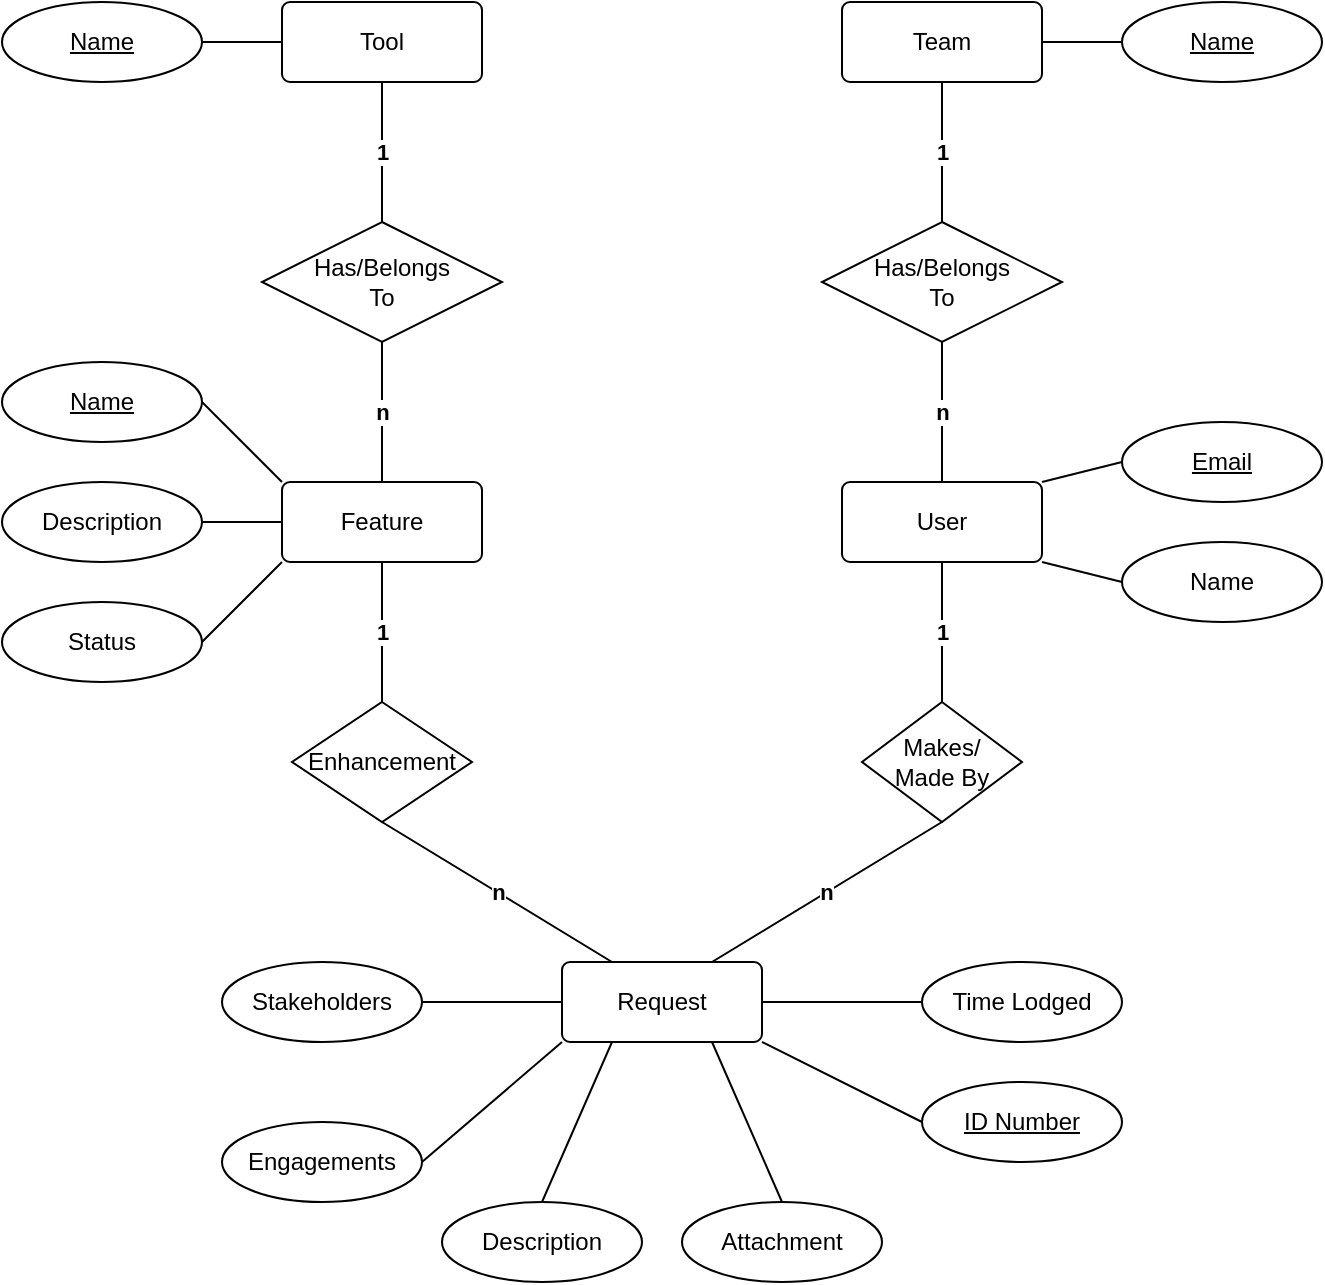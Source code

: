 <mxfile version="12.9.9" type="device"><diagram id="qAYX-Z-JDw2FXTepHK1C" name="Page-1"><mxGraphModel dx="1426" dy="860" grid="1" gridSize="10" guides="1" tooltips="1" connect="1" arrows="1" fold="1" page="1" pageScale="1" pageWidth="827" pageHeight="1169" math="0" shadow="0"><root><mxCell id="0"/><mxCell id="1" parent="0"/><mxCell id="Er9capogCvNs7tLSGrzQ-30" value="&lt;b&gt;1&lt;/b&gt;" style="edgeStyle=none;rounded=0;orthogonalLoop=1;jettySize=auto;html=1;exitX=0.5;exitY=1;exitDx=0;exitDy=0;entryX=0.5;entryY=0;entryDx=0;entryDy=0;endArrow=none;endFill=0;" edge="1" parent="1" source="Er9capogCvNs7tLSGrzQ-1" target="Er9capogCvNs7tLSGrzQ-27"><mxGeometry relative="1" as="geometry"/></mxCell><mxCell id="Er9capogCvNs7tLSGrzQ-1" value="Tool" style="rounded=1;arcSize=10;whiteSpace=wrap;html=1;align=center;" vertex="1" parent="1"><mxGeometry x="290" y="160" width="100" height="40" as="geometry"/></mxCell><mxCell id="Er9capogCvNs7tLSGrzQ-2" value="Feature" style="rounded=1;arcSize=10;whiteSpace=wrap;html=1;align=center;" vertex="1" parent="1"><mxGeometry x="290" y="400" width="100" height="40" as="geometry"/></mxCell><mxCell id="Er9capogCvNs7tLSGrzQ-9" style="rounded=0;orthogonalLoop=1;jettySize=auto;html=1;exitX=1;exitY=0;exitDx=0;exitDy=0;entryX=0;entryY=0.5;entryDx=0;entryDy=0;endArrow=none;endFill=0;" edge="1" parent="1" source="Er9capogCvNs7tLSGrzQ-3" target="Er9capogCvNs7tLSGrzQ-6"><mxGeometry relative="1" as="geometry"/></mxCell><mxCell id="Er9capogCvNs7tLSGrzQ-10" style="edgeStyle=none;rounded=0;orthogonalLoop=1;jettySize=auto;html=1;exitX=1;exitY=1;exitDx=0;exitDy=0;entryX=0;entryY=0.5;entryDx=0;entryDy=0;endArrow=none;endFill=0;" edge="1" parent="1" source="Er9capogCvNs7tLSGrzQ-3" target="Er9capogCvNs7tLSGrzQ-8"><mxGeometry relative="1" as="geometry"/></mxCell><mxCell id="Er9capogCvNs7tLSGrzQ-20" value="&lt;b&gt;1&lt;/b&gt;" style="edgeStyle=none;rounded=0;orthogonalLoop=1;jettySize=auto;html=1;exitX=0.5;exitY=1;exitDx=0;exitDy=0;entryX=0.5;entryY=0;entryDx=0;entryDy=0;endArrow=none;endFill=0;" edge="1" parent="1" source="Er9capogCvNs7tLSGrzQ-3" target="Er9capogCvNs7tLSGrzQ-19"><mxGeometry relative="1" as="geometry"/></mxCell><mxCell id="Er9capogCvNs7tLSGrzQ-3" value="User" style="rounded=1;arcSize=10;whiteSpace=wrap;html=1;align=center;" vertex="1" parent="1"><mxGeometry x="570" y="400" width="100" height="40" as="geometry"/></mxCell><mxCell id="Er9capogCvNs7tLSGrzQ-24" style="edgeStyle=none;rounded=0;orthogonalLoop=1;jettySize=auto;html=1;exitX=1;exitY=0.5;exitDx=0;exitDy=0;entryX=0;entryY=0.5;entryDx=0;entryDy=0;endArrow=none;endFill=0;" edge="1" parent="1" source="Er9capogCvNs7tLSGrzQ-4" target="Er9capogCvNs7tLSGrzQ-18"><mxGeometry relative="1" as="geometry"/></mxCell><mxCell id="Er9capogCvNs7tLSGrzQ-25" style="edgeStyle=none;rounded=0;orthogonalLoop=1;jettySize=auto;html=1;exitX=1;exitY=1;exitDx=0;exitDy=0;entryX=0;entryY=0.5;entryDx=0;entryDy=0;endArrow=none;endFill=0;" edge="1" parent="1" source="Er9capogCvNs7tLSGrzQ-4" target="Er9capogCvNs7tLSGrzQ-17"><mxGeometry relative="1" as="geometry"/></mxCell><mxCell id="Er9capogCvNs7tLSGrzQ-47" style="edgeStyle=none;rounded=0;orthogonalLoop=1;jettySize=auto;html=1;exitX=0.75;exitY=1;exitDx=0;exitDy=0;entryX=0.5;entryY=0;entryDx=0;entryDy=0;endArrow=none;endFill=0;" edge="1" parent="1" source="Er9capogCvNs7tLSGrzQ-4" target="Er9capogCvNs7tLSGrzQ-46"><mxGeometry relative="1" as="geometry"/></mxCell><mxCell id="Er9capogCvNs7tLSGrzQ-4" value="Request" style="rounded=1;arcSize=10;whiteSpace=wrap;html=1;align=center;" vertex="1" parent="1"><mxGeometry x="430" y="640" width="100" height="40" as="geometry"/></mxCell><mxCell id="Er9capogCvNs7tLSGrzQ-16" style="edgeStyle=none;rounded=0;orthogonalLoop=1;jettySize=auto;html=1;exitX=1;exitY=0.5;exitDx=0;exitDy=0;entryX=0;entryY=0.5;entryDx=0;entryDy=0;endArrow=none;endFill=0;" edge="1" parent="1" source="Er9capogCvNs7tLSGrzQ-5" target="Er9capogCvNs7tLSGrzQ-15"><mxGeometry relative="1" as="geometry"/></mxCell><mxCell id="Er9capogCvNs7tLSGrzQ-5" value="Team" style="rounded=1;arcSize=10;whiteSpace=wrap;html=1;align=center;" vertex="1" parent="1"><mxGeometry x="570" y="160" width="100" height="40" as="geometry"/></mxCell><mxCell id="Er9capogCvNs7tLSGrzQ-6" value="Email" style="ellipse;whiteSpace=wrap;html=1;align=center;fontStyle=4;" vertex="1" parent="1"><mxGeometry x="710" y="370" width="100" height="40" as="geometry"/></mxCell><mxCell id="Er9capogCvNs7tLSGrzQ-8" value="Name" style="ellipse;whiteSpace=wrap;html=1;align=center;" vertex="1" parent="1"><mxGeometry x="710" y="430" width="100" height="40" as="geometry"/></mxCell><mxCell id="Er9capogCvNs7tLSGrzQ-12" value="&lt;b&gt;n&lt;/b&gt;" style="edgeStyle=none;rounded=0;orthogonalLoop=1;jettySize=auto;html=1;exitX=0.5;exitY=1;exitDx=0;exitDy=0;entryX=0.5;entryY=0;entryDx=0;entryDy=0;endArrow=none;endFill=0;" edge="1" parent="1" source="Er9capogCvNs7tLSGrzQ-11" target="Er9capogCvNs7tLSGrzQ-3"><mxGeometry relative="1" as="geometry"/></mxCell><mxCell id="Er9capogCvNs7tLSGrzQ-13" value="&lt;b&gt;1&lt;/b&gt;" style="edgeStyle=none;rounded=0;orthogonalLoop=1;jettySize=auto;html=1;exitX=0.5;exitY=0;exitDx=0;exitDy=0;entryX=0.5;entryY=1;entryDx=0;entryDy=0;endArrow=none;endFill=0;" edge="1" parent="1" source="Er9capogCvNs7tLSGrzQ-11" target="Er9capogCvNs7tLSGrzQ-5"><mxGeometry relative="1" as="geometry"/></mxCell><mxCell id="Er9capogCvNs7tLSGrzQ-11" value="Has/Belongs&lt;br&gt;To" style="shape=rhombus;perimeter=rhombusPerimeter;whiteSpace=wrap;html=1;align=center;" vertex="1" parent="1"><mxGeometry x="560" y="270" width="120" height="60" as="geometry"/></mxCell><mxCell id="Er9capogCvNs7tLSGrzQ-15" value="Name" style="ellipse;whiteSpace=wrap;html=1;align=center;fontStyle=4;" vertex="1" parent="1"><mxGeometry x="710" y="160" width="100" height="40" as="geometry"/></mxCell><mxCell id="Er9capogCvNs7tLSGrzQ-17" value="ID Number" style="ellipse;whiteSpace=wrap;html=1;align=center;fontStyle=4;" vertex="1" parent="1"><mxGeometry x="610" y="700" width="100" height="40" as="geometry"/></mxCell><mxCell id="Er9capogCvNs7tLSGrzQ-18" value="Time Lodged" style="ellipse;whiteSpace=wrap;html=1;align=center;" vertex="1" parent="1"><mxGeometry x="610" y="640" width="100" height="40" as="geometry"/></mxCell><mxCell id="Er9capogCvNs7tLSGrzQ-21" value="&lt;span&gt;n&lt;/span&gt;" style="edgeStyle=none;rounded=0;orthogonalLoop=1;jettySize=auto;html=1;exitX=0.5;exitY=1;exitDx=0;exitDy=0;entryX=0.75;entryY=0;entryDx=0;entryDy=0;endArrow=none;endFill=0;fontStyle=1" edge="1" parent="1" source="Er9capogCvNs7tLSGrzQ-19" target="Er9capogCvNs7tLSGrzQ-4"><mxGeometry relative="1" as="geometry"/></mxCell><mxCell id="Er9capogCvNs7tLSGrzQ-19" value="Makes/&lt;br&gt;Made By" style="shape=rhombus;perimeter=rhombusPerimeter;whiteSpace=wrap;html=1;align=center;" vertex="1" parent="1"><mxGeometry x="580" y="510" width="80" height="60" as="geometry"/></mxCell><mxCell id="Er9capogCvNs7tLSGrzQ-28" value="&lt;span&gt;n&lt;/span&gt;" style="edgeStyle=none;rounded=0;orthogonalLoop=1;jettySize=auto;html=1;exitX=0.5;exitY=1;exitDx=0;exitDy=0;entryX=0.25;entryY=0;entryDx=0;entryDy=0;endArrow=none;endFill=0;fontStyle=1" edge="1" parent="1" source="Er9capogCvNs7tLSGrzQ-26" target="Er9capogCvNs7tLSGrzQ-4"><mxGeometry relative="1" as="geometry"/></mxCell><mxCell id="Er9capogCvNs7tLSGrzQ-29" value="&lt;span&gt;1&lt;/span&gt;" style="edgeStyle=none;rounded=0;orthogonalLoop=1;jettySize=auto;html=1;exitX=0.5;exitY=0;exitDx=0;exitDy=0;entryX=0.5;entryY=1;entryDx=0;entryDy=0;endArrow=none;endFill=0;fontStyle=1" edge="1" parent="1" source="Er9capogCvNs7tLSGrzQ-26" target="Er9capogCvNs7tLSGrzQ-2"><mxGeometry relative="1" as="geometry"/></mxCell><mxCell id="Er9capogCvNs7tLSGrzQ-26" value="Enhancement" style="shape=rhombus;perimeter=rhombusPerimeter;whiteSpace=wrap;html=1;align=center;" vertex="1" parent="1"><mxGeometry x="295" y="510" width="90" height="60" as="geometry"/></mxCell><mxCell id="Er9capogCvNs7tLSGrzQ-31" value="&lt;b&gt;n&lt;/b&gt;" style="edgeStyle=none;rounded=0;orthogonalLoop=1;jettySize=auto;html=1;exitX=0.5;exitY=1;exitDx=0;exitDy=0;entryX=0.5;entryY=0;entryDx=0;entryDy=0;endArrow=none;endFill=0;" edge="1" parent="1" source="Er9capogCvNs7tLSGrzQ-27" target="Er9capogCvNs7tLSGrzQ-2"><mxGeometry relative="1" as="geometry"/></mxCell><mxCell id="Er9capogCvNs7tLSGrzQ-27" value="Has/Belongs&lt;br&gt;To" style="shape=rhombus;perimeter=rhombusPerimeter;whiteSpace=wrap;html=1;align=center;" vertex="1" parent="1"><mxGeometry x="280" y="270" width="120" height="60" as="geometry"/></mxCell><mxCell id="Er9capogCvNs7tLSGrzQ-33" style="edgeStyle=none;rounded=0;orthogonalLoop=1;jettySize=auto;html=1;exitX=1;exitY=0.5;exitDx=0;exitDy=0;entryX=0;entryY=0.5;entryDx=0;entryDy=0;endArrow=none;endFill=0;" edge="1" parent="1" source="Er9capogCvNs7tLSGrzQ-32" target="Er9capogCvNs7tLSGrzQ-1"><mxGeometry relative="1" as="geometry"/></mxCell><mxCell id="Er9capogCvNs7tLSGrzQ-32" value="Name" style="ellipse;whiteSpace=wrap;html=1;align=center;fontStyle=4;" vertex="1" parent="1"><mxGeometry x="150" y="160" width="100" height="40" as="geometry"/></mxCell><mxCell id="Er9capogCvNs7tLSGrzQ-35" style="edgeStyle=none;rounded=0;orthogonalLoop=1;jettySize=auto;html=1;exitX=1;exitY=0.5;exitDx=0;exitDy=0;entryX=0;entryY=0;entryDx=0;entryDy=0;endArrow=none;endFill=0;" edge="1" parent="1" source="Er9capogCvNs7tLSGrzQ-34" target="Er9capogCvNs7tLSGrzQ-2"><mxGeometry relative="1" as="geometry"/></mxCell><mxCell id="Er9capogCvNs7tLSGrzQ-34" value="Name" style="ellipse;whiteSpace=wrap;html=1;align=center;fontStyle=4;" vertex="1" parent="1"><mxGeometry x="150" y="340" width="100" height="40" as="geometry"/></mxCell><mxCell id="Er9capogCvNs7tLSGrzQ-37" style="edgeStyle=none;rounded=0;orthogonalLoop=1;jettySize=auto;html=1;exitX=1;exitY=0.5;exitDx=0;exitDy=0;entryX=0;entryY=0.5;entryDx=0;entryDy=0;endArrow=none;endFill=0;" edge="1" parent="1" source="Er9capogCvNs7tLSGrzQ-36" target="Er9capogCvNs7tLSGrzQ-2"><mxGeometry relative="1" as="geometry"/></mxCell><mxCell id="Er9capogCvNs7tLSGrzQ-36" value="Description" style="ellipse;whiteSpace=wrap;html=1;align=center;" vertex="1" parent="1"><mxGeometry x="150" y="400" width="100" height="40" as="geometry"/></mxCell><mxCell id="Er9capogCvNs7tLSGrzQ-39" style="edgeStyle=none;rounded=0;orthogonalLoop=1;jettySize=auto;html=1;exitX=1;exitY=0.5;exitDx=0;exitDy=0;entryX=0;entryY=1;entryDx=0;entryDy=0;endArrow=none;endFill=0;" edge="1" parent="1" source="Er9capogCvNs7tLSGrzQ-38" target="Er9capogCvNs7tLSGrzQ-2"><mxGeometry relative="1" as="geometry"/></mxCell><mxCell id="Er9capogCvNs7tLSGrzQ-38" value="Status" style="ellipse;whiteSpace=wrap;html=1;align=center;" vertex="1" parent="1"><mxGeometry x="150" y="460" width="100" height="40" as="geometry"/></mxCell><mxCell id="Er9capogCvNs7tLSGrzQ-41" style="edgeStyle=none;rounded=0;orthogonalLoop=1;jettySize=auto;html=1;exitX=1;exitY=0.5;exitDx=0;exitDy=0;entryX=0;entryY=0.5;entryDx=0;entryDy=0;endArrow=none;endFill=0;" edge="1" parent="1" source="Er9capogCvNs7tLSGrzQ-40" target="Er9capogCvNs7tLSGrzQ-4"><mxGeometry relative="1" as="geometry"/></mxCell><mxCell id="Er9capogCvNs7tLSGrzQ-40" value="Stakeholders" style="ellipse;whiteSpace=wrap;html=1;align=center;" vertex="1" parent="1"><mxGeometry x="260" y="640" width="100" height="40" as="geometry"/></mxCell><mxCell id="Er9capogCvNs7tLSGrzQ-43" style="edgeStyle=none;rounded=0;orthogonalLoop=1;jettySize=auto;html=1;exitX=1;exitY=0.5;exitDx=0;exitDy=0;entryX=0;entryY=1;entryDx=0;entryDy=0;endArrow=none;endFill=0;" edge="1" parent="1" source="Er9capogCvNs7tLSGrzQ-42" target="Er9capogCvNs7tLSGrzQ-4"><mxGeometry relative="1" as="geometry"/></mxCell><mxCell id="Er9capogCvNs7tLSGrzQ-42" value="Engagements" style="ellipse;whiteSpace=wrap;html=1;align=center;" vertex="1" parent="1"><mxGeometry x="260" y="720" width="100" height="40" as="geometry"/></mxCell><mxCell id="Er9capogCvNs7tLSGrzQ-45" style="edgeStyle=none;rounded=0;orthogonalLoop=1;jettySize=auto;html=1;exitX=0.5;exitY=0;exitDx=0;exitDy=0;entryX=0.25;entryY=1;entryDx=0;entryDy=0;endArrow=none;endFill=0;" edge="1" parent="1" source="Er9capogCvNs7tLSGrzQ-44" target="Er9capogCvNs7tLSGrzQ-4"><mxGeometry relative="1" as="geometry"/></mxCell><mxCell id="Er9capogCvNs7tLSGrzQ-44" value="Description" style="ellipse;whiteSpace=wrap;html=1;align=center;" vertex="1" parent="1"><mxGeometry x="370" y="760" width="100" height="40" as="geometry"/></mxCell><mxCell id="Er9capogCvNs7tLSGrzQ-46" value="Attachment" style="ellipse;whiteSpace=wrap;html=1;align=center;" vertex="1" parent="1"><mxGeometry x="490" y="760" width="100" height="40" as="geometry"/></mxCell></root></mxGraphModel></diagram></mxfile>